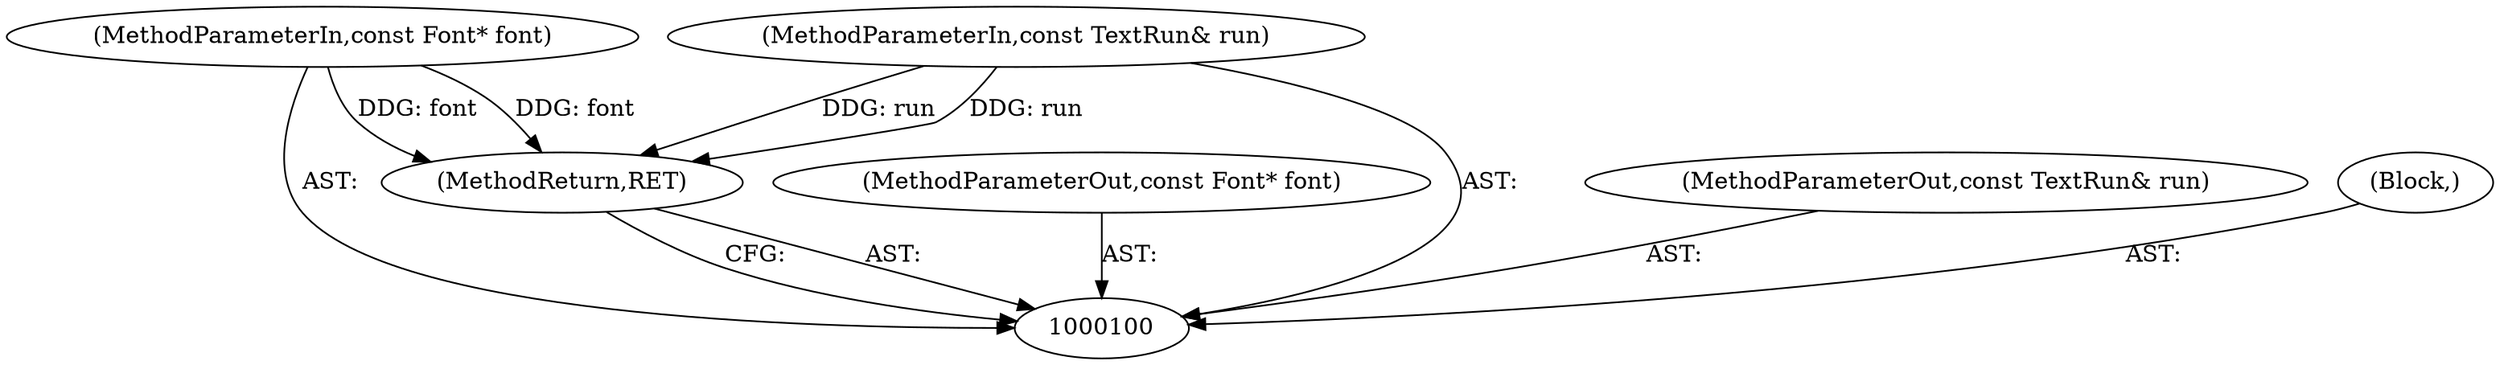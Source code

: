 digraph "0_Chrome_b712795852f9d6073e062680e280634290c4ba5d" {
"1000104" [label="(MethodReturn,RET)"];
"1000101" [label="(MethodParameterIn,const Font* font)"];
"1000110" [label="(MethodParameterOut,const Font* font)"];
"1000102" [label="(MethodParameterIn,const TextRun& run)"];
"1000111" [label="(MethodParameterOut,const TextRun& run)"];
"1000103" [label="(Block,)"];
"1000104" -> "1000100"  [label="AST: "];
"1000104" -> "1000100"  [label="CFG: "];
"1000102" -> "1000104"  [label="DDG: run"];
"1000101" -> "1000104"  [label="DDG: font"];
"1000101" -> "1000100"  [label="AST: "];
"1000101" -> "1000104"  [label="DDG: font"];
"1000110" -> "1000100"  [label="AST: "];
"1000102" -> "1000100"  [label="AST: "];
"1000102" -> "1000104"  [label="DDG: run"];
"1000111" -> "1000100"  [label="AST: "];
"1000103" -> "1000100"  [label="AST: "];
}
